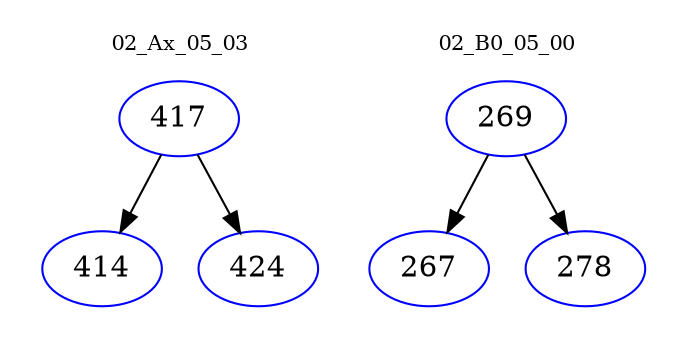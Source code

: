 digraph{
subgraph cluster_0 {
color = white
label = "02_Ax_05_03";
fontsize=10;
T0_417 [label="417", color="blue"]
T0_417 -> T0_414 [color="black"]
T0_414 [label="414", color="blue"]
T0_417 -> T0_424 [color="black"]
T0_424 [label="424", color="blue"]
}
subgraph cluster_1 {
color = white
label = "02_B0_05_00";
fontsize=10;
T1_269 [label="269", color="blue"]
T1_269 -> T1_267 [color="black"]
T1_267 [label="267", color="blue"]
T1_269 -> T1_278 [color="black"]
T1_278 [label="278", color="blue"]
}
}
